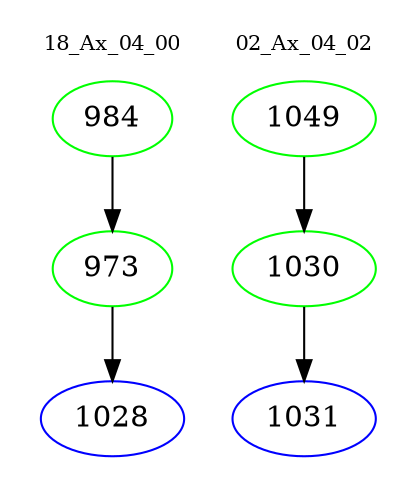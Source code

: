 digraph{
subgraph cluster_0 {
color = white
label = "18_Ax_04_00";
fontsize=10;
T0_984 [label="984", color="green"]
T0_984 -> T0_973 [color="black"]
T0_973 [label="973", color="green"]
T0_973 -> T0_1028 [color="black"]
T0_1028 [label="1028", color="blue"]
}
subgraph cluster_1 {
color = white
label = "02_Ax_04_02";
fontsize=10;
T1_1049 [label="1049", color="green"]
T1_1049 -> T1_1030 [color="black"]
T1_1030 [label="1030", color="green"]
T1_1030 -> T1_1031 [color="black"]
T1_1031 [label="1031", color="blue"]
}
}
